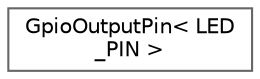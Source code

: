 digraph "Graphical Class Hierarchy"
{
 // LATEX_PDF_SIZE
  bgcolor="transparent";
  edge [fontname=Helvetica,fontsize=10,labelfontname=Helvetica,labelfontsize=10];
  node [fontname=Helvetica,fontsize=10,shape=box,height=0.2,width=0.4];
  rankdir="LR";
  Node0 [label="GpioOutputPin\< LED\l_PIN \>",height=0.2,width=0.4,color="grey40", fillcolor="white", style="filled",URL="$classGpioOutputPin.html",tooltip=" "];
}
